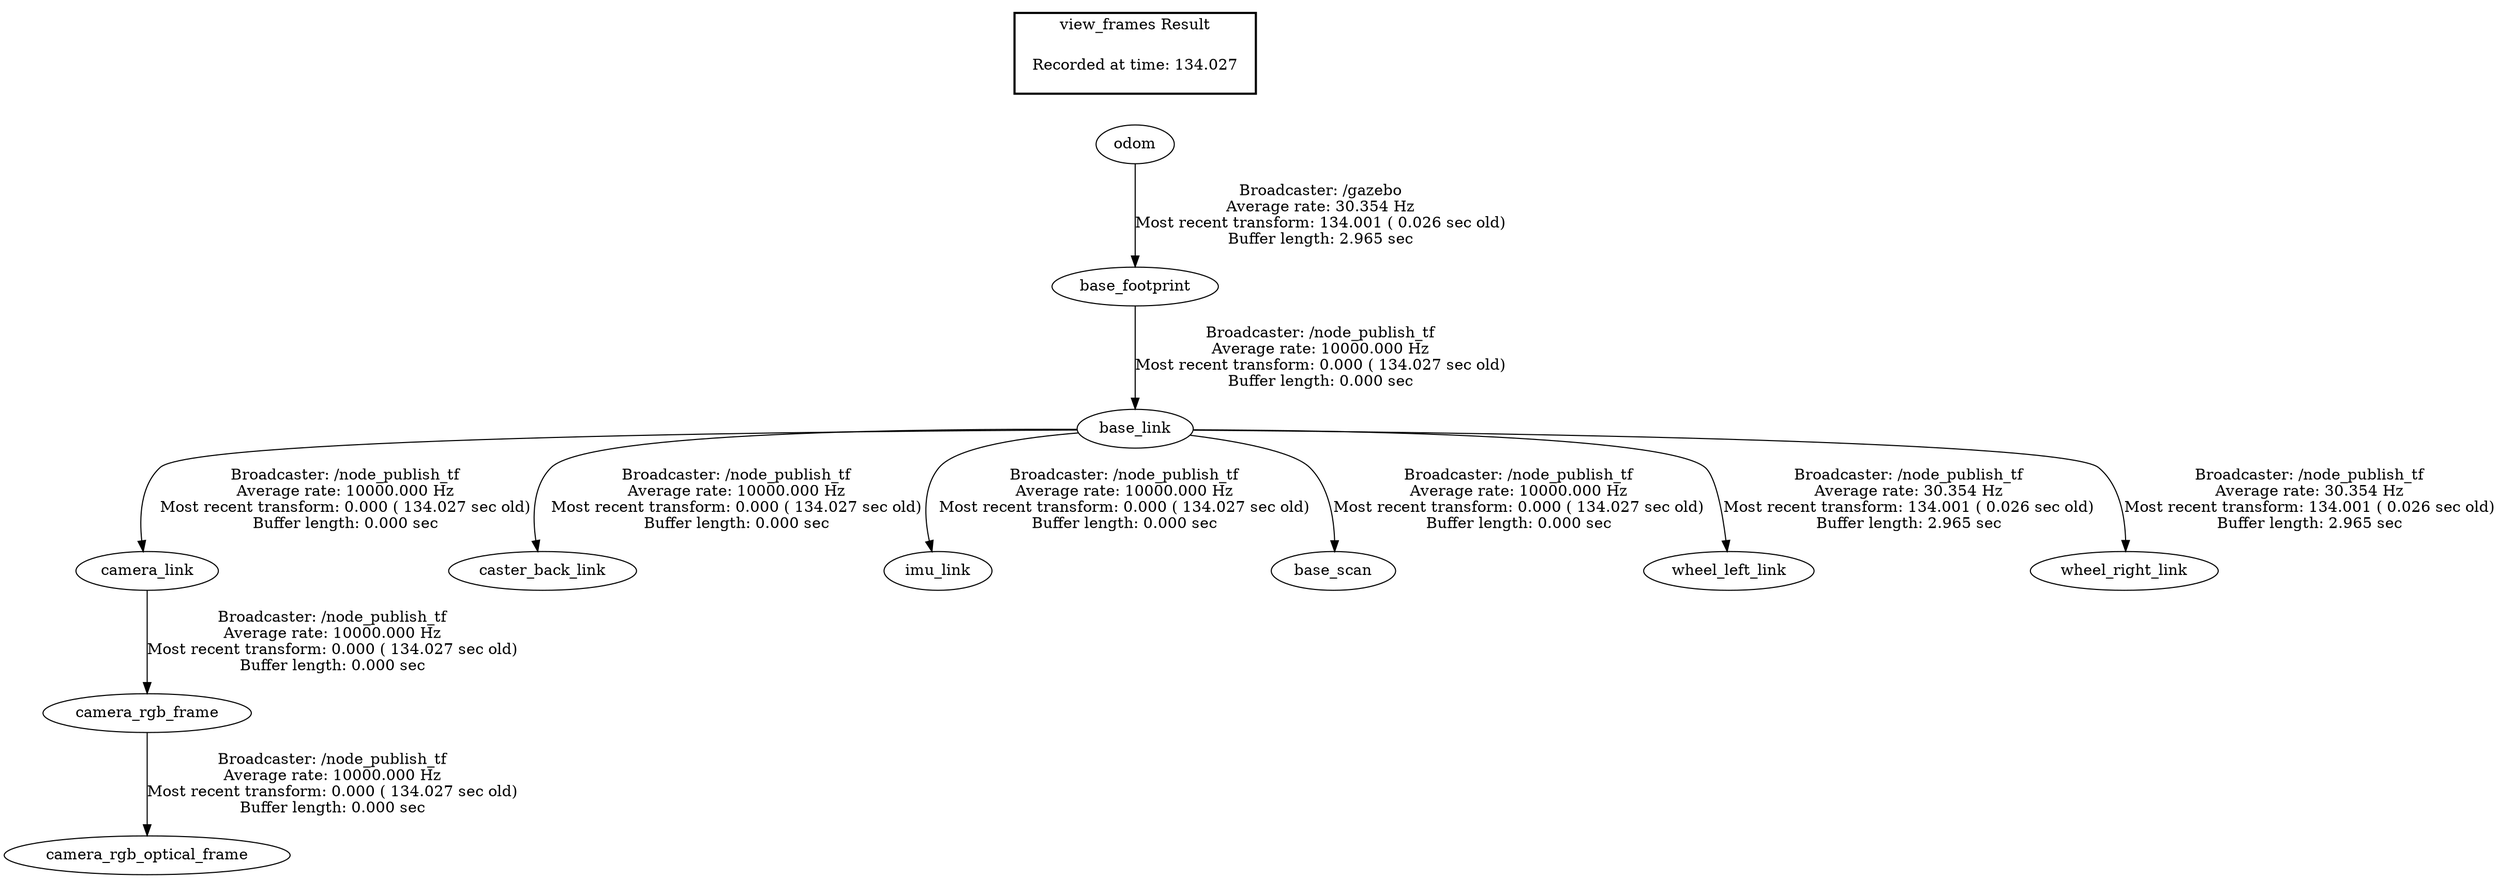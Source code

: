 digraph G {
"base_footprint" -> "base_link"[label="Broadcaster: /node_publish_tf\nAverage rate: 10000.000 Hz\nMost recent transform: 0.000 ( 134.027 sec old)\nBuffer length: 0.000 sec\n"];
"odom" -> "base_footprint"[label="Broadcaster: /gazebo\nAverage rate: 30.354 Hz\nMost recent transform: 134.001 ( 0.026 sec old)\nBuffer length: 2.965 sec\n"];
"base_link" -> "camera_link"[label="Broadcaster: /node_publish_tf\nAverage rate: 10000.000 Hz\nMost recent transform: 0.000 ( 134.027 sec old)\nBuffer length: 0.000 sec\n"];
"camera_link" -> "camera_rgb_frame"[label="Broadcaster: /node_publish_tf\nAverage rate: 10000.000 Hz\nMost recent transform: 0.000 ( 134.027 sec old)\nBuffer length: 0.000 sec\n"];
"camera_rgb_frame" -> "camera_rgb_optical_frame"[label="Broadcaster: /node_publish_tf\nAverage rate: 10000.000 Hz\nMost recent transform: 0.000 ( 134.027 sec old)\nBuffer length: 0.000 sec\n"];
"base_link" -> "caster_back_link"[label="Broadcaster: /node_publish_tf\nAverage rate: 10000.000 Hz\nMost recent transform: 0.000 ( 134.027 sec old)\nBuffer length: 0.000 sec\n"];
"base_link" -> "imu_link"[label="Broadcaster: /node_publish_tf\nAverage rate: 10000.000 Hz\nMost recent transform: 0.000 ( 134.027 sec old)\nBuffer length: 0.000 sec\n"];
"base_link" -> "base_scan"[label="Broadcaster: /node_publish_tf\nAverage rate: 10000.000 Hz\nMost recent transform: 0.000 ( 134.027 sec old)\nBuffer length: 0.000 sec\n"];
"base_link" -> "wheel_left_link"[label="Broadcaster: /node_publish_tf\nAverage rate: 30.354 Hz\nMost recent transform: 134.001 ( 0.026 sec old)\nBuffer length: 2.965 sec\n"];
"base_link" -> "wheel_right_link"[label="Broadcaster: /node_publish_tf\nAverage rate: 30.354 Hz\nMost recent transform: 134.001 ( 0.026 sec old)\nBuffer length: 2.965 sec\n"];
edge [style=invis];
 subgraph cluster_legend { style=bold; color=black; label ="view_frames Result";
"Recorded at time: 134.027"[ shape=plaintext ] ;
 }->"odom";
}